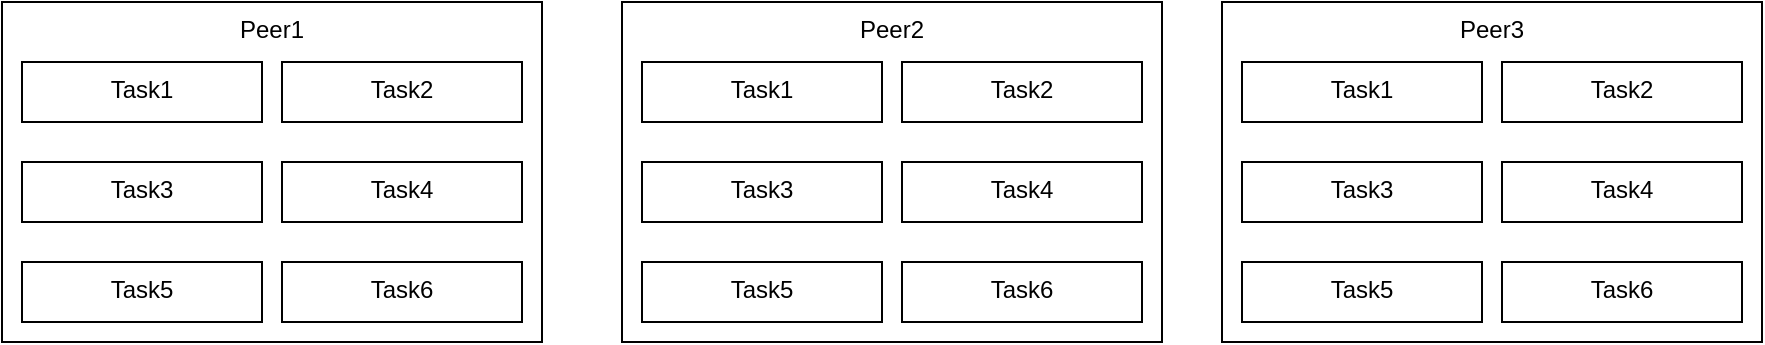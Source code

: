<mxfile>
    <diagram id="44b4Y6wHeXdyE9PRD648" name="Page-1">
        <mxGraphModel dx="833" dy="855" grid="1" gridSize="10" guides="1" tooltips="1" connect="1" arrows="1" fold="1" page="1" pageScale="1" pageWidth="827" pageHeight="1169" math="0" shadow="0">
            <root>
                <mxCell id="0"/>
                <mxCell id="1" parent="0"/>
                <mxCell id="10" value="" style="group" parent="1" vertex="1" connectable="0">
                    <mxGeometry x="60" y="230" width="270" height="170" as="geometry"/>
                </mxCell>
                <mxCell id="2" value="Peer1" style="whiteSpace=wrap;html=1;align=center;verticalAlign=top;" parent="10" vertex="1">
                    <mxGeometry width="270" height="170" as="geometry"/>
                </mxCell>
                <mxCell id="3" value="Task1" style="whiteSpace=wrap;html=1;align=center;verticalAlign=top;" parent="10" vertex="1">
                    <mxGeometry x="10" y="30" width="120" height="30" as="geometry"/>
                </mxCell>
                <mxCell id="4" value="Task2" style="whiteSpace=wrap;html=1;align=center;verticalAlign=top;" parent="10" vertex="1">
                    <mxGeometry x="140" y="30" width="120" height="30" as="geometry"/>
                </mxCell>
                <mxCell id="6" value="Task3" style="whiteSpace=wrap;html=1;align=center;verticalAlign=top;" parent="10" vertex="1">
                    <mxGeometry x="10" y="80" width="120" height="30" as="geometry"/>
                </mxCell>
                <mxCell id="7" value="Task4" style="whiteSpace=wrap;html=1;align=center;verticalAlign=top;" parent="10" vertex="1">
                    <mxGeometry x="140" y="80" width="120" height="30" as="geometry"/>
                </mxCell>
                <mxCell id="8" value="Task5" style="whiteSpace=wrap;html=1;align=center;verticalAlign=top;" parent="10" vertex="1">
                    <mxGeometry x="10" y="130" width="120" height="30" as="geometry"/>
                </mxCell>
                <mxCell id="9" value="Task6" style="whiteSpace=wrap;html=1;align=center;verticalAlign=top;" parent="10" vertex="1">
                    <mxGeometry x="140" y="130" width="120" height="30" as="geometry"/>
                </mxCell>
                <mxCell id="11" value="" style="group" parent="1" vertex="1" connectable="0">
                    <mxGeometry x="370" y="230" width="270" height="170" as="geometry"/>
                </mxCell>
                <mxCell id="12" value="Peer2" style="whiteSpace=wrap;html=1;align=center;verticalAlign=top;" parent="11" vertex="1">
                    <mxGeometry width="270" height="170" as="geometry"/>
                </mxCell>
                <mxCell id="13" value="Task1" style="whiteSpace=wrap;html=1;align=center;verticalAlign=top;" parent="11" vertex="1">
                    <mxGeometry x="10" y="30" width="120" height="30" as="geometry"/>
                </mxCell>
                <mxCell id="14" value="Task2" style="whiteSpace=wrap;html=1;align=center;verticalAlign=top;" parent="11" vertex="1">
                    <mxGeometry x="140" y="30" width="120" height="30" as="geometry"/>
                </mxCell>
                <mxCell id="15" value="Task3" style="whiteSpace=wrap;html=1;align=center;verticalAlign=top;" parent="11" vertex="1">
                    <mxGeometry x="10" y="80" width="120" height="30" as="geometry"/>
                </mxCell>
                <mxCell id="16" value="Task4" style="whiteSpace=wrap;html=1;align=center;verticalAlign=top;" parent="11" vertex="1">
                    <mxGeometry x="140" y="80" width="120" height="30" as="geometry"/>
                </mxCell>
                <mxCell id="17" value="Task5" style="whiteSpace=wrap;html=1;align=center;verticalAlign=top;" parent="11" vertex="1">
                    <mxGeometry x="10" y="130" width="120" height="30" as="geometry"/>
                </mxCell>
                <mxCell id="18" value="Task6" style="whiteSpace=wrap;html=1;align=center;verticalAlign=top;" parent="11" vertex="1">
                    <mxGeometry x="140" y="130" width="120" height="30" as="geometry"/>
                </mxCell>
                <mxCell id="19" value="" style="group" parent="1" vertex="1" connectable="0">
                    <mxGeometry x="670" y="230" width="270" height="170" as="geometry"/>
                </mxCell>
                <mxCell id="20" value="Peer3" style="whiteSpace=wrap;html=1;align=center;verticalAlign=top;" parent="19" vertex="1">
                    <mxGeometry width="270" height="170" as="geometry"/>
                </mxCell>
                <mxCell id="21" value="Task1" style="whiteSpace=wrap;html=1;align=center;verticalAlign=top;" parent="19" vertex="1">
                    <mxGeometry x="10" y="30" width="120" height="30" as="geometry"/>
                </mxCell>
                <mxCell id="22" value="Task2" style="whiteSpace=wrap;html=1;align=center;verticalAlign=top;" parent="19" vertex="1">
                    <mxGeometry x="140" y="30" width="120" height="30" as="geometry"/>
                </mxCell>
                <mxCell id="23" value="Task3" style="whiteSpace=wrap;html=1;align=center;verticalAlign=top;" parent="19" vertex="1">
                    <mxGeometry x="10" y="80" width="120" height="30" as="geometry"/>
                </mxCell>
                <mxCell id="24" value="Task4" style="whiteSpace=wrap;html=1;align=center;verticalAlign=top;" parent="19" vertex="1">
                    <mxGeometry x="140" y="80" width="120" height="30" as="geometry"/>
                </mxCell>
                <mxCell id="25" value="Task5" style="whiteSpace=wrap;html=1;align=center;verticalAlign=top;" parent="19" vertex="1">
                    <mxGeometry x="10" y="130" width="120" height="30" as="geometry"/>
                </mxCell>
                <mxCell id="26" value="Task6" style="whiteSpace=wrap;html=1;align=center;verticalAlign=top;" parent="19" vertex="1">
                    <mxGeometry x="140" y="130" width="120" height="30" as="geometry"/>
                </mxCell>
            </root>
        </mxGraphModel>
    </diagram>
</mxfile>